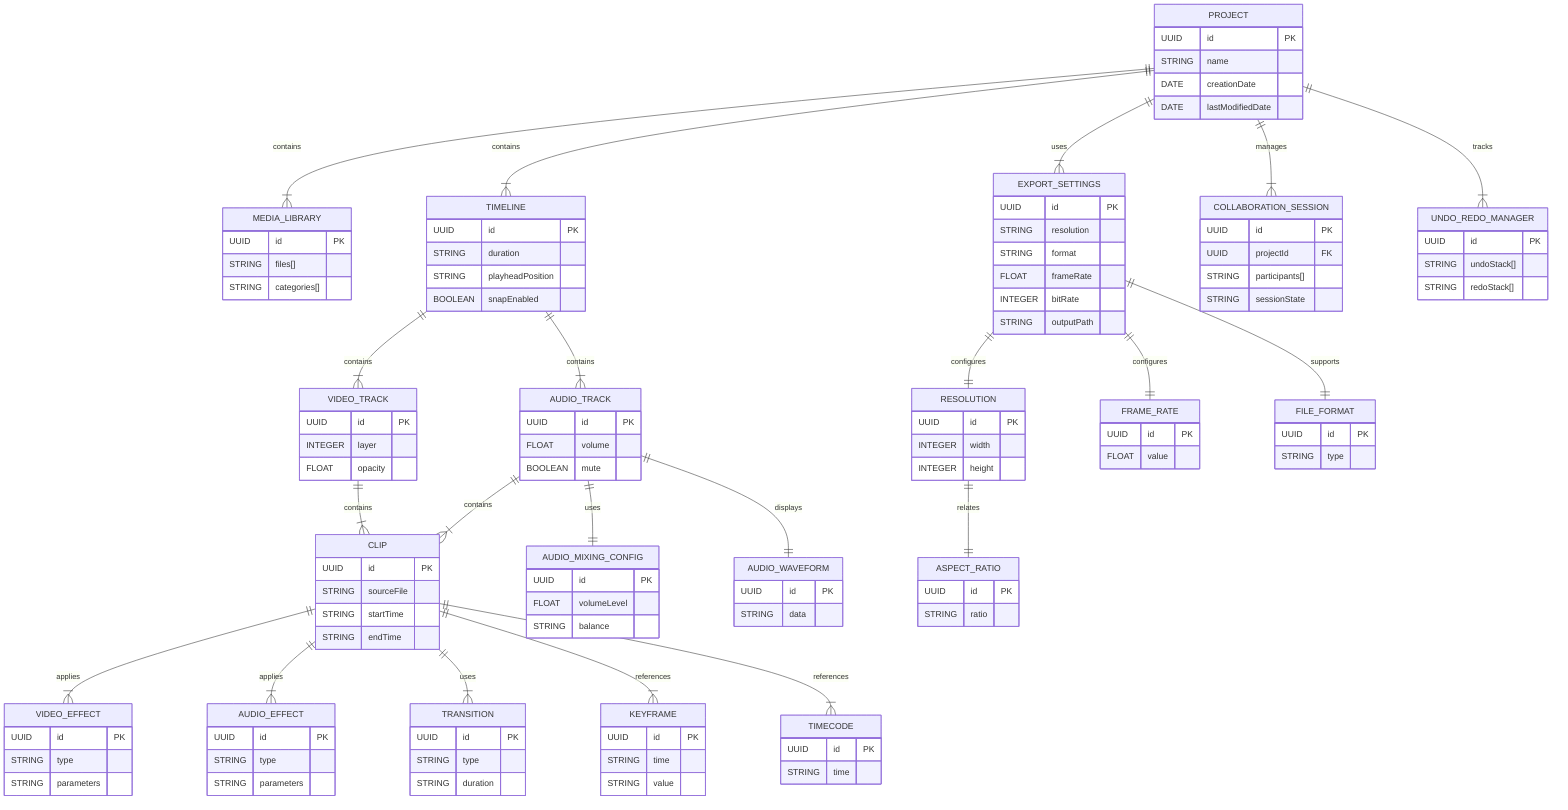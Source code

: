 erDiagram
%%========== ENTITIES ==========%%
PROJECT {
  UUID id PK
  STRING name
  DATE creationDate
  DATE lastModifiedDate
}

MEDIA_LIBRARY {
  UUID id PK
  STRING files[]
  STRING categories[]
}

TIMELINE {
  UUID id PK
  STRING duration
  STRING playheadPosition
  BOOLEAN snapEnabled
}

VIDEO_TRACK {
  UUID id PK
  INTEGER layer
  FLOAT opacity
}

AUDIO_TRACK {
  UUID id PK
  FLOAT volume
  BOOLEAN mute
}

CLIP {
  UUID id PK
  STRING sourceFile
  STRING startTime
  STRING endTime
}

TRANSITION {
  UUID id PK
  STRING type
  STRING duration
}

COLLABORATION_SESSION {
  UUID id PK
  UUID projectId FK
  STRING participants[]
  STRING sessionState
}

EXPORT_SETTINGS {
  UUID id PK
  STRING resolution
  STRING format
  FLOAT frameRate
  INTEGER bitRate
  STRING outputPath
}

UNDO_REDO_MANAGER {
  UUID id PK
  STRING undoStack[]
  STRING redoStack[]
}

%%========== VALUE OBJECTS ==========%%
RESOLUTION {
  UUID id PK
  INTEGER width
  INTEGER height
}

FRAME_RATE {
  UUID id PK
  FLOAT value
}

FILE_FORMAT {
  UUID id PK
  STRING type
}

TIMECODE {
  UUID id PK
  STRING time
}

VIDEO_EFFECT {
  UUID id PK
  STRING type
  STRING parameters
}

AUDIO_EFFECT {
  UUID id PK
  STRING type
  STRING parameters
}

KEYFRAME {
  UUID id PK
  STRING time
  STRING value
}

AUDIO_MIXING_CONFIG {
  UUID id PK
  FLOAT volumeLevel
  STRING balance
}

ASPECT_RATIO {
  UUID id PK
  STRING ratio
}

AUDIO_WAVEFORM {
  UUID id PK
  STRING data
}

%%========== RELATIONSHIPS ==========%%
PROJECT ||--|{ MEDIA_LIBRARY : contains
PROJECT ||--|{ TIMELINE : contains
PROJECT ||--|{ EXPORT_SETTINGS : uses
PROJECT ||--|{ COLLABORATION_SESSION : manages
PROJECT ||--|{ UNDO_REDO_MANAGER : tracks

TIMELINE ||--|{ VIDEO_TRACK : contains
TIMELINE ||--|{ AUDIO_TRACK : contains

VIDEO_TRACK ||--|{ CLIP : contains
AUDIO_TRACK ||--|{ CLIP : contains

CLIP ||--|{ VIDEO_EFFECT : applies
CLIP ||--|{ AUDIO_EFFECT : applies
CLIP ||--|{ TRANSITION : uses
CLIP ||--|{ KEYFRAME : references
CLIP ||--|{ TIMECODE : references

EXPORT_SETTINGS ||--|| RESOLUTION : configures
EXPORT_SETTINGS ||--|| FRAME_RATE : configures
EXPORT_SETTINGS ||--|| FILE_FORMAT : supports

AUDIO_TRACK ||--|| AUDIO_MIXING_CONFIG : uses
AUDIO_TRACK ||--|| AUDIO_WAVEFORM : displays

RESOLUTION ||--|| ASPECT_RATIO : relates